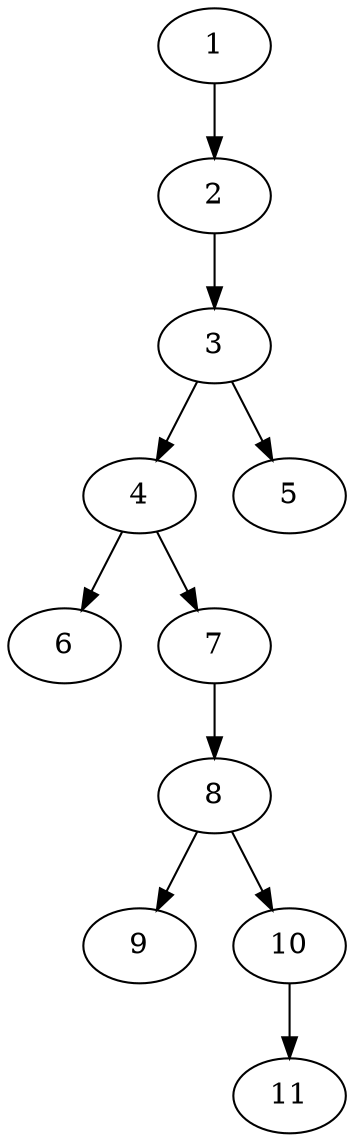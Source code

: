 // DAG (tier=1-easy, mode=data, n=11, ccr=0.343, fat=0.378, density=0.378, regular=0.606, jump=0.081, mindata=1048576, maxdata=8388608)
// DAG automatically generated by daggen at Sun Aug 24 16:33:32 2025
// /home/ermia/Project/Environments/daggen/bin/daggen --dot --ccr 0.343 --fat 0.378 --regular 0.606 --density 0.378 --jump 0.081 --mindata 1048576 --maxdata 8388608 -n 11 
digraph G {
  1 [size="68952690388525464", alpha="0.15", expect_size="34476345194262732"]
  1 -> 2 [size ="109200080371712"]
  2 [size="1348354382590796", alpha="0.14", expect_size="674177191295398"]
  2 -> 3 [size ="33353407397888"]
  3 [size="246737813937705440", alpha="0.18", expect_size="123368906968852720"]
  3 -> 4 [size ="284142285619200"]
  3 -> 5 [size ="284142285619200"]
  4 [size="5337226320962635", alpha="0.01", expect_size="2668613160481317"]
  4 -> 6 [size ="533788341829632"]
  4 -> 7 [size ="533788341829632"]
  5 [size="5458680821641088", alpha="0.15", expect_size="2729340410820544"]
  6 [size="126288805012877328", alpha="0.09", expect_size="63144402506438664"]
  7 [size="139110223676693968", alpha="0.03", expect_size="69555111838346984"]
  7 -> 8 [size ="51510113206272"]
  8 [size="41434865327903360", alpha="0.11", expect_size="20717432663951680"]
  8 -> 9 [size ="53017646727168"]
  8 -> 10 [size ="53017646727168"]
  9 [size="5289415885855821", alpha="0.09", expect_size="2644707942927910"]
  10 [size="510825209015078080", alpha="0.04", expect_size="255412604507539040"]
  10 -> 11 [size ="207873766326272"]
  11 [size="2554722112241664000", alpha="0.00", expect_size="1277361056120832000"]
}